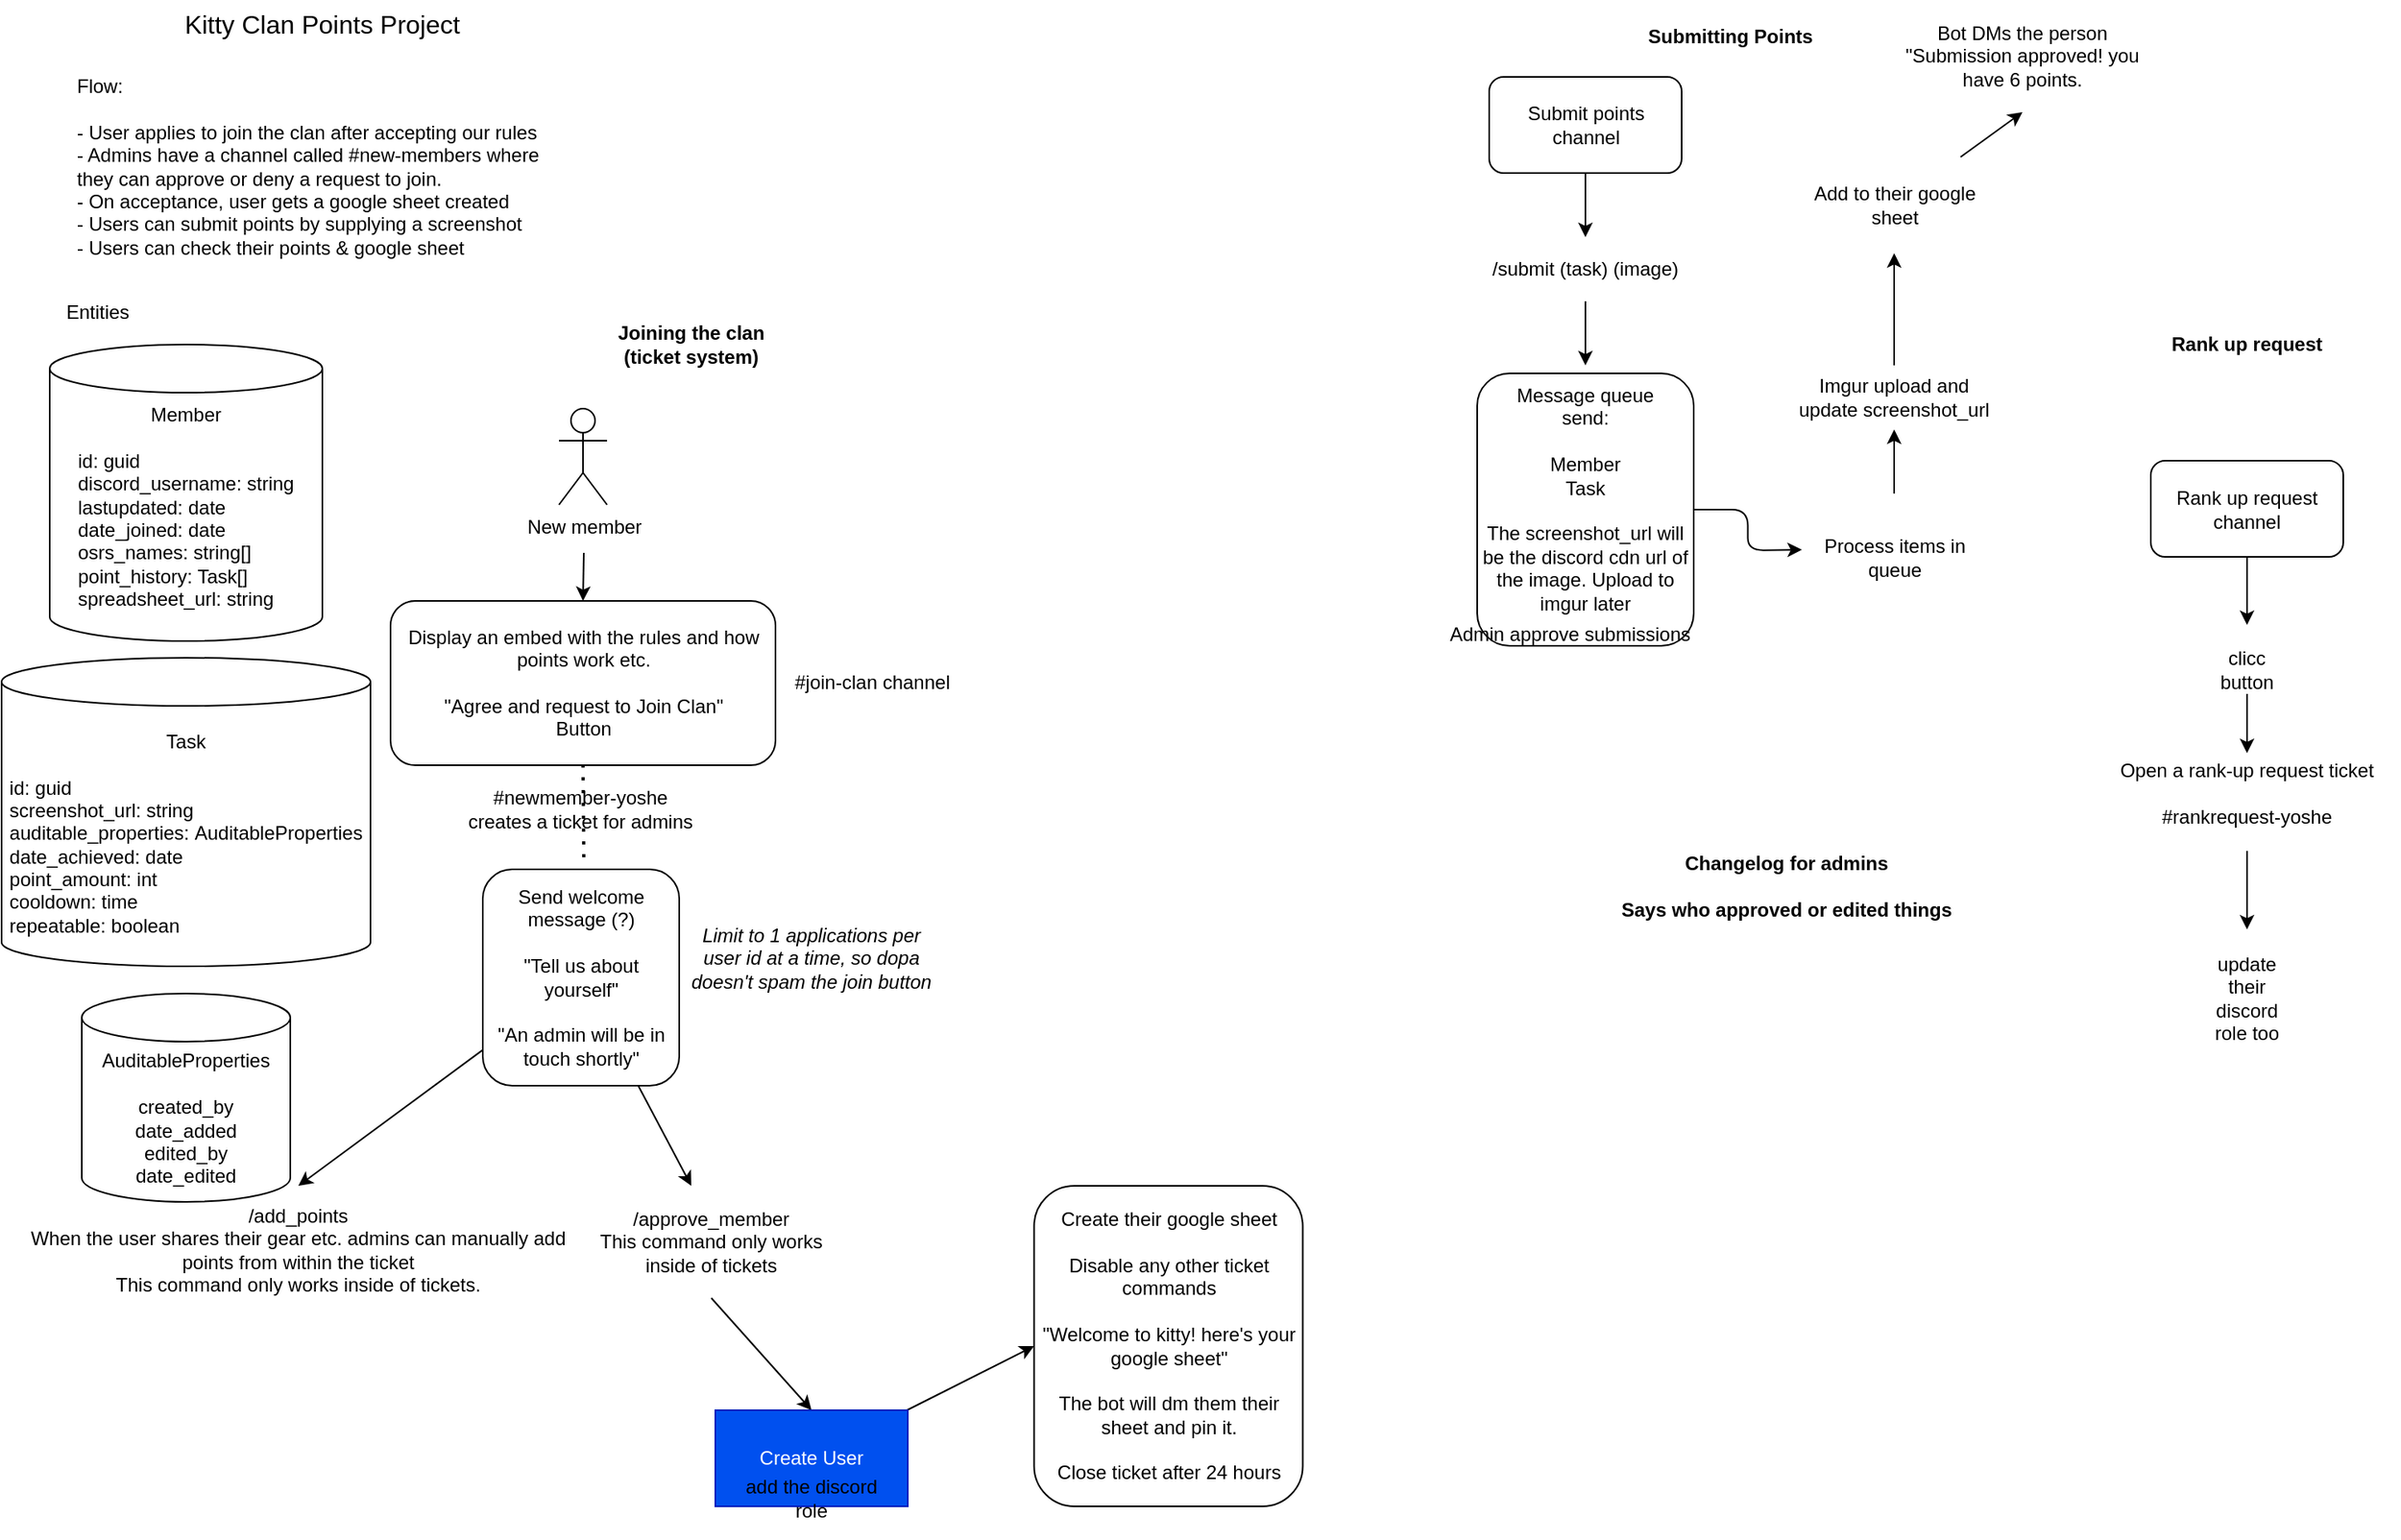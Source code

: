 <mxfile>
    <diagram name="Page-1" id="SdW673jrMxk2vKFcSP8q">
        <mxGraphModel dx="1855" dy="719" grid="1" gridSize="10" guides="1" tooltips="1" connect="1" arrows="1" fold="1" page="1" pageScale="1" pageWidth="850" pageHeight="1100" math="0" shadow="0">
            <root>
                <mxCell id="0"/>
                <mxCell id="1" parent="0"/>
                <mxCell id="r2B7SsZK2ajT2XGIuIDY-1" value="Kitty Clan Points Project" style="text;html=1;align=center;verticalAlign=middle;whiteSpace=wrap;rounded=1;strokeWidth=1;fontSize=16;" parent="1" vertex="1">
                    <mxGeometry x="110" y="100" width="360" height="30" as="geometry"/>
                </mxCell>
                <mxCell id="r2B7SsZK2ajT2XGIuIDY-2" value="Flow:&lt;div&gt;&lt;br&gt;&lt;/div&gt;&lt;div&gt;- User applies to join the clan after accepting our rules&lt;/div&gt;&lt;div&gt;- Admins have a channel called #new-members where they can approve or deny a request to join.&lt;/div&gt;&lt;div&gt;- On acceptance, user gets a google sheet created&lt;/div&gt;&lt;div&gt;- Users can submit points by supplying a screenshot&lt;/div&gt;&lt;div&gt;- Users can check their points &amp;amp; google sheet&lt;/div&gt;" style="text;html=1;align=left;verticalAlign=top;whiteSpace=wrap;rounded=1;" parent="1" vertex="1">
                    <mxGeometry x="135" y="140" width="310" height="140" as="geometry"/>
                </mxCell>
                <mxCell id="r2B7SsZK2ajT2XGIuIDY-9" style="edgeStyle=orthogonalEdgeStyle;rounded=1;orthogonalLoop=1;jettySize=auto;html=1;entryX=0.5;entryY=0;entryDx=0;entryDy=0;" parent="1" target="r2B7SsZK2ajT2XGIuIDY-8" edge="1">
                    <mxGeometry relative="1" as="geometry">
                        <mxPoint x="453" y="445" as="sourcePoint"/>
                    </mxGeometry>
                </mxCell>
                <mxCell id="r2B7SsZK2ajT2XGIuIDY-3" value="New member" style="shape=umlActor;verticalLabelPosition=bottom;verticalAlign=top;html=1;outlineConnect=0;rounded=1;" parent="1" vertex="1">
                    <mxGeometry x="437.5" y="355" width="30" height="60" as="geometry"/>
                </mxCell>
                <mxCell id="r2B7SsZK2ajT2XGIuIDY-8" value="Display an embed with the rules and how points work etc.&lt;br&gt;&lt;br&gt;&quot;Agree and request to Join Clan&quot;&lt;br&gt;Button" style="rounded=1;whiteSpace=wrap;html=1;" parent="1" vertex="1">
                    <mxGeometry x="332.5" y="475" width="240" height="102.5" as="geometry"/>
                </mxCell>
                <mxCell id="r2B7SsZK2ajT2XGIuIDY-10" value="" style="endArrow=none;dashed=1;html=1;dashPattern=1 3;strokeWidth=2;rounded=1;entryX=0.5;entryY=1;entryDx=0;entryDy=0;" parent="1" target="r2B7SsZK2ajT2XGIuIDY-8" edge="1">
                    <mxGeometry width="50" height="50" relative="1" as="geometry">
                        <mxPoint x="453" y="635" as="sourcePoint"/>
                        <mxPoint x="465" y="695" as="targetPoint"/>
                    </mxGeometry>
                </mxCell>
                <mxCell id="r2B7SsZK2ajT2XGIuIDY-12" value="#join-clan channel" style="text;html=1;align=center;verticalAlign=middle;whiteSpace=wrap;rounded=1;" parent="1" vertex="1">
                    <mxGeometry x="572.5" y="513.75" width="120" height="25" as="geometry"/>
                </mxCell>
                <mxCell id="r2B7SsZK2ajT2XGIuIDY-13" value="#newmember-yoshe&lt;br&gt;creates a ticket for admins" style="text;html=1;align=center;verticalAlign=middle;whiteSpace=wrap;rounded=1;" parent="1" vertex="1">
                    <mxGeometry x="376.25" y="595" width="150" height="20" as="geometry"/>
                </mxCell>
                <mxCell id="r2B7SsZK2ajT2XGIuIDY-15" value="Limit to 1 applications per user id at a time, so dopa doesn't spam the join button" style="text;html=1;align=center;verticalAlign=middle;whiteSpace=wrap;rounded=1;fontStyle=2;" parent="1" vertex="1">
                    <mxGeometry x="515" y="667.5" width="160" height="60" as="geometry"/>
                </mxCell>
                <mxCell id="r2B7SsZK2ajT2XGIuIDY-17" value="Member&lt;div&gt;&lt;br&gt;&lt;/div&gt;&lt;div style=&quot;text-align: left;&quot;&gt;id: guid&lt;/div&gt;&lt;div style=&quot;text-align: left;&quot;&gt;discord_username: string&lt;/div&gt;&lt;div style=&quot;text-align: left;&quot;&gt;lastupdated: date&lt;/div&gt;&lt;div style=&quot;text-align: left;&quot;&gt;date_joined: date&lt;/div&gt;&lt;div style=&quot;text-align: left;&quot;&gt;osrs_names: string[]&lt;/div&gt;&lt;div style=&quot;text-align: left;&quot;&gt;point_history: Task[]&lt;/div&gt;&lt;div style=&quot;text-align: left;&quot;&gt;spreadsheet_url: string&lt;/div&gt;" style="shape=cylinder3;whiteSpace=wrap;html=1;boundedLbl=1;backgroundOutline=1;size=15;verticalAlign=top;fontSize=12;rounded=1;" parent="1" vertex="1">
                    <mxGeometry x="120" y="315" width="170" height="185" as="geometry"/>
                </mxCell>
                <mxCell id="r2B7SsZK2ajT2XGIuIDY-18" value="Entities" style="text;html=1;align=center;verticalAlign=middle;whiteSpace=wrap;rounded=1;" parent="1" vertex="1">
                    <mxGeometry x="120" y="280" width="60" height="30" as="geometry"/>
                </mxCell>
                <mxCell id="r2B7SsZK2ajT2XGIuIDY-19" value="Task&lt;br&gt;&lt;div&gt;&lt;br&gt;&lt;/div&gt;&lt;div style=&quot;text-align: left;&quot;&gt;id: guid&lt;/div&gt;&lt;div style=&quot;text-align: left;&quot;&gt;screenshot_url: string&lt;/div&gt;auditable_properties&lt;span style=&quot;text-align: left; background-color: initial;&quot;&gt;:&amp;nbsp;&lt;/span&gt;AuditableProperties&lt;div style=&quot;text-align: left;&quot;&gt;date_achieved: date&lt;/div&gt;&lt;div style=&quot;text-align: left;&quot;&gt;point_amount: int&lt;/div&gt;&lt;div style=&quot;text-align: left;&quot;&gt;cooldown: time&lt;/div&gt;&lt;div style=&quot;text-align: left;&quot;&gt;repeatable: boolean&lt;/div&gt;" style="shape=cylinder3;whiteSpace=wrap;html=1;boundedLbl=1;backgroundOutline=1;size=15;rounded=1;" parent="1" vertex="1">
                    <mxGeometry x="90" y="510.5" width="230" height="192.5" as="geometry"/>
                </mxCell>
                <mxCell id="4" style="edgeStyle=none;html=1;" edge="1" parent="1" source="r2B7SsZK2ajT2XGIuIDY-20">
                    <mxGeometry relative="1" as="geometry">
                        <mxPoint x="520" y="840" as="targetPoint"/>
                    </mxGeometry>
                </mxCell>
                <mxCell id="6" style="edgeStyle=none;html=1;entryX=0.5;entryY=0;entryDx=0;entryDy=0;" edge="1" parent="1" source="r2B7SsZK2ajT2XGIuIDY-20" target="2">
                    <mxGeometry relative="1" as="geometry"/>
                </mxCell>
                <mxCell id="r2B7SsZK2ajT2XGIuIDY-20" value="Send welcome message (?)&lt;br&gt;&lt;br&gt;&quot;Tell us about yourself&quot;&lt;br&gt;&lt;br&gt;&quot;An admin will be in touch shortly&quot;" style="rounded=1;whiteSpace=wrap;html=1;" parent="1" vertex="1">
                    <mxGeometry x="390" y="642.5" width="122.5" height="135" as="geometry"/>
                </mxCell>
                <mxCell id="r2B7SsZK2ajT2XGIuIDY-22" value="Joining the clan&lt;br&gt;(ticket system)" style="text;html=1;align=center;verticalAlign=middle;whiteSpace=wrap;rounded=1;fontStyle=1" parent="1" vertex="1">
                    <mxGeometry x="435" y="300" width="170" height="30" as="geometry"/>
                </mxCell>
                <mxCell id="r2B7SsZK2ajT2XGIuIDY-23" value="Submitting Points" style="text;html=1;align=center;verticalAlign=middle;whiteSpace=wrap;rounded=1;fontStyle=1" parent="1" vertex="1">
                    <mxGeometry x="1082.5" y="107.5" width="170" height="30" as="geometry"/>
                </mxCell>
                <mxCell id="r2B7SsZK2ajT2XGIuIDY-26" style="edgeStyle=orthogonalEdgeStyle;rounded=1;orthogonalLoop=1;jettySize=auto;html=1;entryX=0.5;entryY=0;entryDx=0;entryDy=0;" parent="1" source="r2B7SsZK2ajT2XGIuIDY-24" target="r2B7SsZK2ajT2XGIuIDY-25" edge="1">
                    <mxGeometry relative="1" as="geometry"/>
                </mxCell>
                <mxCell id="r2B7SsZK2ajT2XGIuIDY-24" value="Submit points channel" style="rounded=1;whiteSpace=wrap;html=1;" parent="1" vertex="1">
                    <mxGeometry x="1017.5" y="148" width="120" height="60" as="geometry"/>
                </mxCell>
                <mxCell id="r2B7SsZK2ajT2XGIuIDY-27" style="edgeStyle=orthogonalEdgeStyle;rounded=1;orthogonalLoop=1;jettySize=auto;html=1;" parent="1" source="r2B7SsZK2ajT2XGIuIDY-25" edge="1">
                    <mxGeometry relative="1" as="geometry">
                        <mxPoint x="1077.5" y="328" as="targetPoint"/>
                    </mxGeometry>
                </mxCell>
                <mxCell id="r2B7SsZK2ajT2XGIuIDY-25" value="/submit (task) (image)" style="text;html=1;align=center;verticalAlign=middle;whiteSpace=wrap;rounded=1;" parent="1" vertex="1">
                    <mxGeometry x="1010" y="248" width="135" height="40" as="geometry"/>
                </mxCell>
                <mxCell id="r2B7SsZK2ajT2XGIuIDY-30" style="edgeStyle=orthogonalEdgeStyle;rounded=1;orthogonalLoop=1;jettySize=auto;html=1;" parent="1" source="r2B7SsZK2ajT2XGIuIDY-28" edge="1">
                    <mxGeometry relative="1" as="geometry">
                        <mxPoint x="1212.5" y="443" as="targetPoint"/>
                    </mxGeometry>
                </mxCell>
                <mxCell id="r2B7SsZK2ajT2XGIuIDY-28" value="Message queue&lt;div&gt;send:&lt;/div&gt;&lt;div&gt;&lt;br&gt;&lt;/div&gt;&lt;div&gt;Member&lt;/div&gt;&lt;div&gt;Task&lt;/div&gt;&lt;div&gt;&lt;br&gt;&lt;/div&gt;&lt;div&gt;The screenshot_url will be the discord cdn url of the image. Upload to imgur later&lt;/div&gt;" style="rounded=1;whiteSpace=wrap;html=1;verticalAlign=top;" parent="1" vertex="1">
                    <mxGeometry x="1010" y="333" width="135" height="170" as="geometry"/>
                </mxCell>
                <mxCell id="r2B7SsZK2ajT2XGIuIDY-31" style="edgeStyle=orthogonalEdgeStyle;rounded=1;orthogonalLoop=1;jettySize=auto;html=1;" parent="1" source="r2B7SsZK2ajT2XGIuIDY-29" edge="1">
                    <mxGeometry relative="1" as="geometry">
                        <mxPoint x="1270" y="368" as="targetPoint"/>
                    </mxGeometry>
                </mxCell>
                <mxCell id="r2B7SsZK2ajT2XGIuIDY-29" value="Process items in queue" style="text;html=1;align=center;verticalAlign=middle;whiteSpace=wrap;rounded=0;" parent="1" vertex="1">
                    <mxGeometry x="1212.5" y="408" width="115" height="80" as="geometry"/>
                </mxCell>
                <mxCell id="r2B7SsZK2ajT2XGIuIDY-34" style="edgeStyle=orthogonalEdgeStyle;rounded=1;orthogonalLoop=1;jettySize=auto;html=1;" parent="1" source="r2B7SsZK2ajT2XGIuIDY-32" edge="1">
                    <mxGeometry relative="1" as="geometry">
                        <mxPoint x="1270" y="258" as="targetPoint"/>
                    </mxGeometry>
                </mxCell>
                <mxCell id="r2B7SsZK2ajT2XGIuIDY-32" value="Imgur upload and update screenshot_url" style="text;html=1;align=center;verticalAlign=middle;whiteSpace=wrap;rounded=0;" parent="1" vertex="1">
                    <mxGeometry x="1204" y="328" width="132" height="40" as="geometry"/>
                </mxCell>
                <mxCell id="16" style="edgeStyle=none;html=1;entryX=0.5;entryY=1;entryDx=0;entryDy=0;" edge="1" parent="1" source="r2B7SsZK2ajT2XGIuIDY-35" target="15">
                    <mxGeometry relative="1" as="geometry"/>
                </mxCell>
                <mxCell id="r2B7SsZK2ajT2XGIuIDY-35" value="Add to their google sheet" style="text;html=1;align=center;verticalAlign=middle;whiteSpace=wrap;rounded=0;" parent="1" vertex="1">
                    <mxGeometry x="1218.75" y="198" width="102.5" height="60" as="geometry"/>
                </mxCell>
                <mxCell id="r2B7SsZK2ajT2XGIuIDY-41" value="&lt;div&gt;Create their google sheet&lt;/div&gt;&lt;div&gt;&lt;br&gt;&lt;/div&gt;&lt;div&gt;Disable any other ticket commands&lt;/div&gt;&lt;div&gt;&lt;br&gt;&lt;/div&gt;&lt;div&gt;&quot;Welcome to kitty! here's your google sheet&quot;&lt;/div&gt;&lt;div&gt;&lt;br&gt;&lt;/div&gt;&lt;div&gt;The bot will dm them their sheet and pin it.&lt;/div&gt;&lt;div&gt;&lt;br&gt;&lt;/div&gt;&lt;div&gt;Close ticket after 24 hours&lt;/div&gt;" style="rounded=1;whiteSpace=wrap;html=1;verticalAlign=middle;" parent="1" vertex="1">
                    <mxGeometry x="733.75" y="840" width="167.5" height="200" as="geometry"/>
                </mxCell>
                <mxCell id="r2B7SsZK2ajT2XGIuIDY-45" value="Rank up request" style="text;html=1;align=center;verticalAlign=middle;whiteSpace=wrap;rounded=0;fontStyle=1" parent="1" vertex="1">
                    <mxGeometry x="1430" y="295" width="120" height="40" as="geometry"/>
                </mxCell>
                <mxCell id="r2B7SsZK2ajT2XGIuIDY-47" style="edgeStyle=orthogonalEdgeStyle;rounded=1;orthogonalLoop=1;jettySize=auto;html=1;" parent="1" source="r2B7SsZK2ajT2XGIuIDY-46" edge="1">
                    <mxGeometry relative="1" as="geometry">
                        <mxPoint x="1490" y="490" as="targetPoint"/>
                    </mxGeometry>
                </mxCell>
                <mxCell id="r2B7SsZK2ajT2XGIuIDY-46" value="Rank up request channel" style="rounded=1;whiteSpace=wrap;html=1;" parent="1" vertex="1">
                    <mxGeometry x="1430" y="387.5" width="120" height="60" as="geometry"/>
                </mxCell>
                <mxCell id="r2B7SsZK2ajT2XGIuIDY-49" style="edgeStyle=orthogonalEdgeStyle;rounded=1;orthogonalLoop=1;jettySize=auto;html=1;" parent="1" source="r2B7SsZK2ajT2XGIuIDY-48" edge="1">
                    <mxGeometry relative="1" as="geometry">
                        <mxPoint x="1490" y="570" as="targetPoint"/>
                    </mxGeometry>
                </mxCell>
                <mxCell id="r2B7SsZK2ajT2XGIuIDY-48" value="clicc button" style="text;html=1;align=center;verticalAlign=middle;whiteSpace=wrap;rounded=0;" parent="1" vertex="1">
                    <mxGeometry x="1460" y="503" width="60" height="30" as="geometry"/>
                </mxCell>
                <mxCell id="r2B7SsZK2ajT2XGIuIDY-51" style="edgeStyle=orthogonalEdgeStyle;rounded=1;orthogonalLoop=1;jettySize=auto;html=1;" parent="1" edge="1">
                    <mxGeometry relative="1" as="geometry">
                        <mxPoint x="1490" y="680" as="targetPoint"/>
                        <mxPoint x="1490" y="631" as="sourcePoint"/>
                    </mxGeometry>
                </mxCell>
                <mxCell id="2" value="/add_points&lt;br&gt;When the user shares their gear etc. admins can manually add points from within the ticket&lt;br&gt;This command only works inside of tickets.&lt;br&gt;" style="text;strokeColor=none;align=center;fillColor=none;html=1;verticalAlign=middle;whiteSpace=wrap;rounded=0;" vertex="1" parent="1">
                    <mxGeometry x="100" y="840" width="350" height="80" as="geometry"/>
                </mxCell>
                <mxCell id="5" style="edgeStyle=none;html=1;exitX=0.5;exitY=1;exitDx=0;exitDy=0;entryX=0.5;entryY=0;entryDx=0;entryDy=0;" edge="1" parent="1" source="3" target="8">
                    <mxGeometry relative="1" as="geometry">
                        <mxPoint x="540" y="990" as="sourcePoint"/>
                        <mxPoint x="490" y="970" as="targetPoint"/>
                    </mxGeometry>
                </mxCell>
                <mxCell id="3" value="/approve_member&lt;br&gt;This command only works inside of tickets" style="text;strokeColor=none;align=center;fillColor=none;html=1;verticalAlign=middle;whiteSpace=wrap;rounded=0;" vertex="1" parent="1">
                    <mxGeometry x="460" y="840" width="145" height="70" as="geometry"/>
                </mxCell>
                <mxCell id="9" style="edgeStyle=none;html=1;entryX=0;entryY=0.5;entryDx=0;entryDy=0;" edge="1" parent="1" source="8" target="r2B7SsZK2ajT2XGIuIDY-41">
                    <mxGeometry relative="1" as="geometry"/>
                </mxCell>
                <mxCell id="8" value="Create User" style="whiteSpace=wrap;html=1;fillColor=#0050ef;fontColor=#ffffff;strokeColor=#001DBC;" vertex="1" parent="1">
                    <mxGeometry x="535" y="980" width="120" height="60" as="geometry"/>
                </mxCell>
                <mxCell id="10" value="Open a rank-up request ticket&lt;br&gt;&lt;br&gt;#rankrequest-yoshe" style="text;strokeColor=none;align=center;fillColor=none;html=1;verticalAlign=middle;whiteSpace=wrap;rounded=0;" vertex="1" parent="1">
                    <mxGeometry x="1395" y="575" width="190" height="40" as="geometry"/>
                </mxCell>
                <mxCell id="12" value="add the discord role" style="text;strokeColor=none;align=center;fillColor=none;html=1;verticalAlign=middle;whiteSpace=wrap;rounded=0;" vertex="1" parent="1">
                    <mxGeometry x="545" y="1010" width="100" height="50" as="geometry"/>
                </mxCell>
                <mxCell id="13" value="Admin approve submissions" style="text;strokeColor=none;align=center;fillColor=none;html=1;verticalAlign=middle;whiteSpace=wrap;rounded=0;" vertex="1" parent="1">
                    <mxGeometry x="967.5" y="480.5" width="200" height="30" as="geometry"/>
                </mxCell>
                <mxCell id="14" value="update their discord role too" style="text;strokeColor=none;align=center;fillColor=none;html=1;verticalAlign=middle;whiteSpace=wrap;rounded=0;" vertex="1" parent="1">
                    <mxGeometry x="1460" y="707.5" width="60" height="30" as="geometry"/>
                </mxCell>
                <mxCell id="15" value="Bot DMs the person &quot;Submission approved! you have 6 points." style="text;strokeColor=none;align=center;fillColor=none;html=1;verticalAlign=middle;whiteSpace=wrap;rounded=0;" vertex="1" parent="1">
                    <mxGeometry x="1275" y="100" width="150" height="70" as="geometry"/>
                </mxCell>
                <mxCell id="18" value="AuditableProperties&lt;br&gt;&lt;br&gt;created_by&lt;br&gt;date_added&lt;br&gt;edited_by&lt;br&gt;date_edited" style="shape=cylinder3;whiteSpace=wrap;html=1;boundedLbl=1;backgroundOutline=1;size=15;rounded=1;" vertex="1" parent="1">
                    <mxGeometry x="140" y="720" width="130" height="130" as="geometry"/>
                </mxCell>
                <mxCell id="19" value="Changelog for admins&lt;br&gt;&lt;br&gt;Says who approved or edited things" style="text;strokeColor=none;align=center;fillColor=none;html=1;verticalAlign=middle;whiteSpace=wrap;rounded=0;fontStyle=1" vertex="1" parent="1">
                    <mxGeometry x="1077.5" y="603" width="250" height="100" as="geometry"/>
                </mxCell>
            </root>
        </mxGraphModel>
    </diagram>
</mxfile>